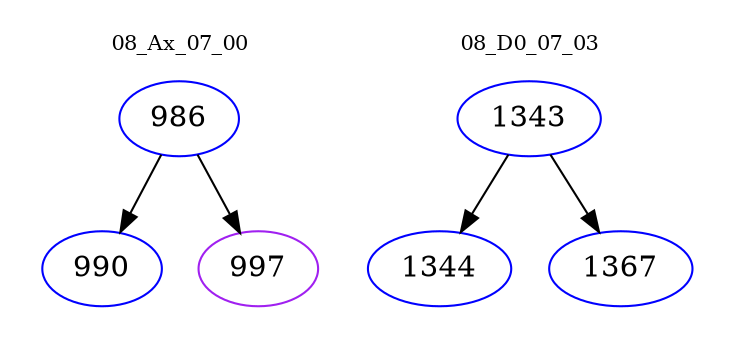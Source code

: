 digraph{
subgraph cluster_0 {
color = white
label = "08_Ax_07_00";
fontsize=10;
T0_986 [label="986", color="blue"]
T0_986 -> T0_990 [color="black"]
T0_990 [label="990", color="blue"]
T0_986 -> T0_997 [color="black"]
T0_997 [label="997", color="purple"]
}
subgraph cluster_1 {
color = white
label = "08_D0_07_03";
fontsize=10;
T1_1343 [label="1343", color="blue"]
T1_1343 -> T1_1344 [color="black"]
T1_1344 [label="1344", color="blue"]
T1_1343 -> T1_1367 [color="black"]
T1_1367 [label="1367", color="blue"]
}
}
